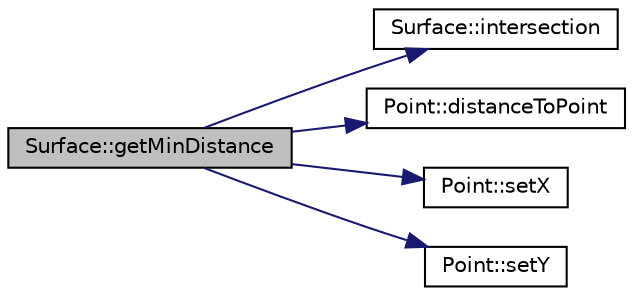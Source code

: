 digraph "Surface::getMinDistance"
{
  edge [fontname="Helvetica",fontsize="10",labelfontname="Helvetica",labelfontsize="10"];
  node [fontname="Helvetica",fontsize="10",shape=record];
  rankdir="LR";
  Node1 [label="Surface::getMinDistance",height=0.2,width=0.4,color="black", fillcolor="grey75", style="filled" fontcolor="black"];
  Node1 -> Node2 [color="midnightblue",fontsize="10",style="solid",fontname="Helvetica"];
  Node2 [label="Surface::intersection",height=0.2,width=0.4,color="black", fillcolor="white", style="filled",URL="$classSurface.html#a145ed967142bc6c121d43f5f2523e2e9",tooltip="Finds the intersection Point with this Surface from a given Point and trajectory defined by an angle..."];
  Node1 -> Node3 [color="midnightblue",fontsize="10",style="solid",fontname="Helvetica"];
  Node3 [label="Point::distanceToPoint",height=0.2,width=0.4,color="black", fillcolor="white", style="filled",URL="$classPoint.html#a1000c6590f93653b2d8d3b45991f60c9",tooltip="Compute the distance from this Point to another Point of interest."];
  Node1 -> Node4 [color="midnightblue",fontsize="10",style="solid",fontname="Helvetica"];
  Node4 [label="Point::setX",height=0.2,width=0.4,color="black", fillcolor="white", style="filled",URL="$classPoint.html#ad8bedf2cc41f2414728d83d6976fb55f",tooltip="Set the Point&#39;s x-coordinate."];
  Node1 -> Node5 [color="midnightblue",fontsize="10",style="solid",fontname="Helvetica"];
  Node5 [label="Point::setY",height=0.2,width=0.4,color="black", fillcolor="white", style="filled",URL="$classPoint.html#a91ab67528ea9e1311d408237448e16c5",tooltip="Set the Point&#39;s y-coordinate."];
}
